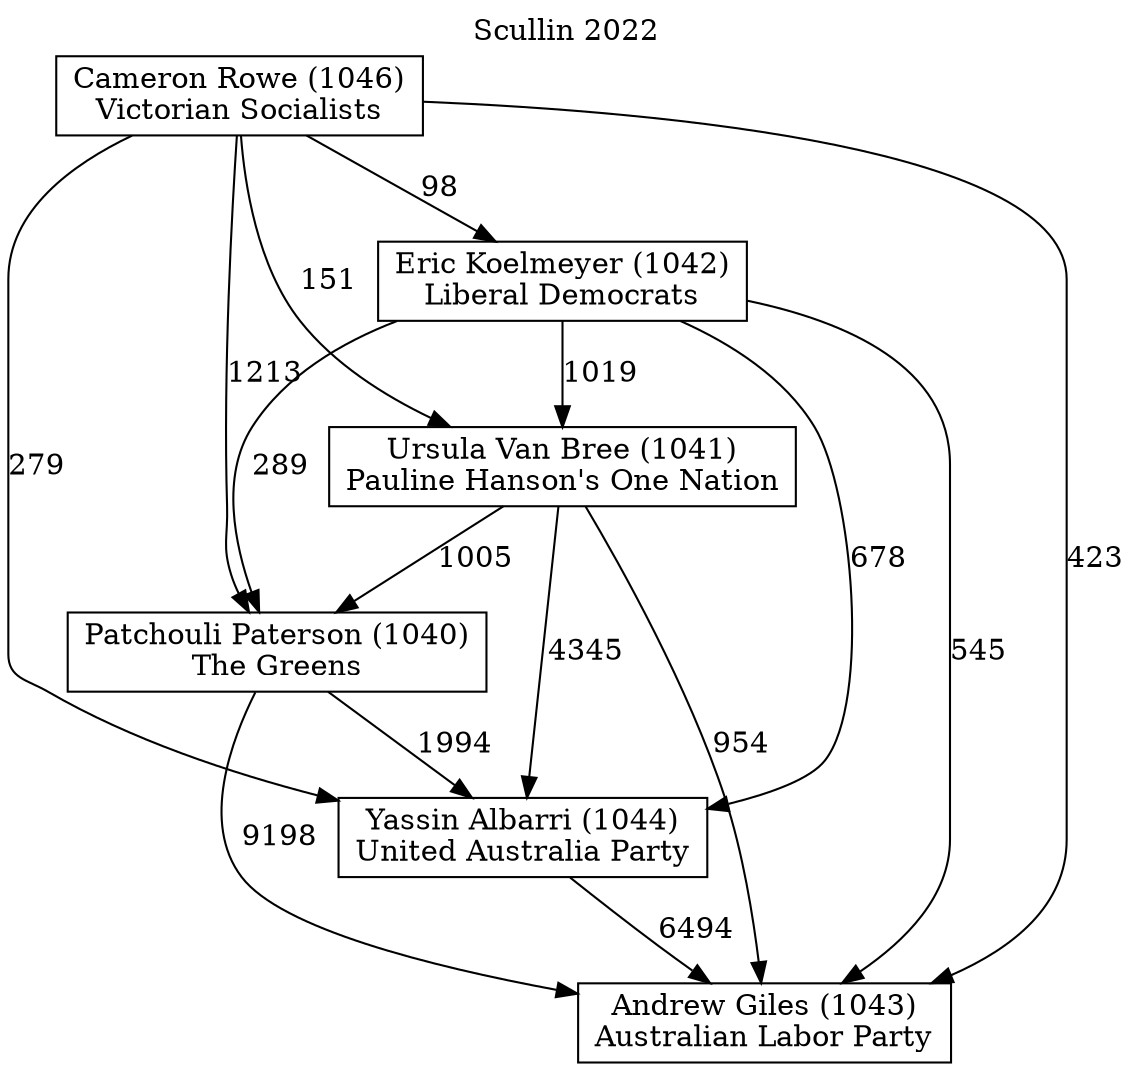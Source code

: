 // House preference flow
digraph "Andrew Giles (1043)_Scullin_2022" {
	graph [label="Scullin 2022" labelloc=t mclimit=10]
	node [shape=box]
	"Yassin Albarri (1044)" [label="Yassin Albarri (1044)
United Australia Party"]
	"Patchouli Paterson (1040)" [label="Patchouli Paterson (1040)
The Greens"]
	"Ursula Van Bree (1041)" [label="Ursula Van Bree (1041)
Pauline Hanson's One Nation"]
	"Cameron Rowe (1046)" [label="Cameron Rowe (1046)
Victorian Socialists"]
	"Eric Koelmeyer (1042)" [label="Eric Koelmeyer (1042)
Liberal Democrats"]
	"Andrew Giles (1043)" [label="Andrew Giles (1043)
Australian Labor Party"]
	"Cameron Rowe (1046)" -> "Yassin Albarri (1044)" [label=279]
	"Eric Koelmeyer (1042)" -> "Patchouli Paterson (1040)" [label=289]
	"Ursula Van Bree (1041)" -> "Yassin Albarri (1044)" [label=4345]
	"Cameron Rowe (1046)" -> "Eric Koelmeyer (1042)" [label=98]
	"Cameron Rowe (1046)" -> "Andrew Giles (1043)" [label=423]
	"Eric Koelmeyer (1042)" -> "Yassin Albarri (1044)" [label=678]
	"Patchouli Paterson (1040)" -> "Yassin Albarri (1044)" [label=1994]
	"Patchouli Paterson (1040)" -> "Andrew Giles (1043)" [label=9198]
	"Cameron Rowe (1046)" -> "Patchouli Paterson (1040)" [label=1213]
	"Ursula Van Bree (1041)" -> "Andrew Giles (1043)" [label=954]
	"Yassin Albarri (1044)" -> "Andrew Giles (1043)" [label=6494]
	"Cameron Rowe (1046)" -> "Ursula Van Bree (1041)" [label=151]
	"Ursula Van Bree (1041)" -> "Patchouli Paterson (1040)" [label=1005]
	"Eric Koelmeyer (1042)" -> "Andrew Giles (1043)" [label=545]
	"Eric Koelmeyer (1042)" -> "Ursula Van Bree (1041)" [label=1019]
}
